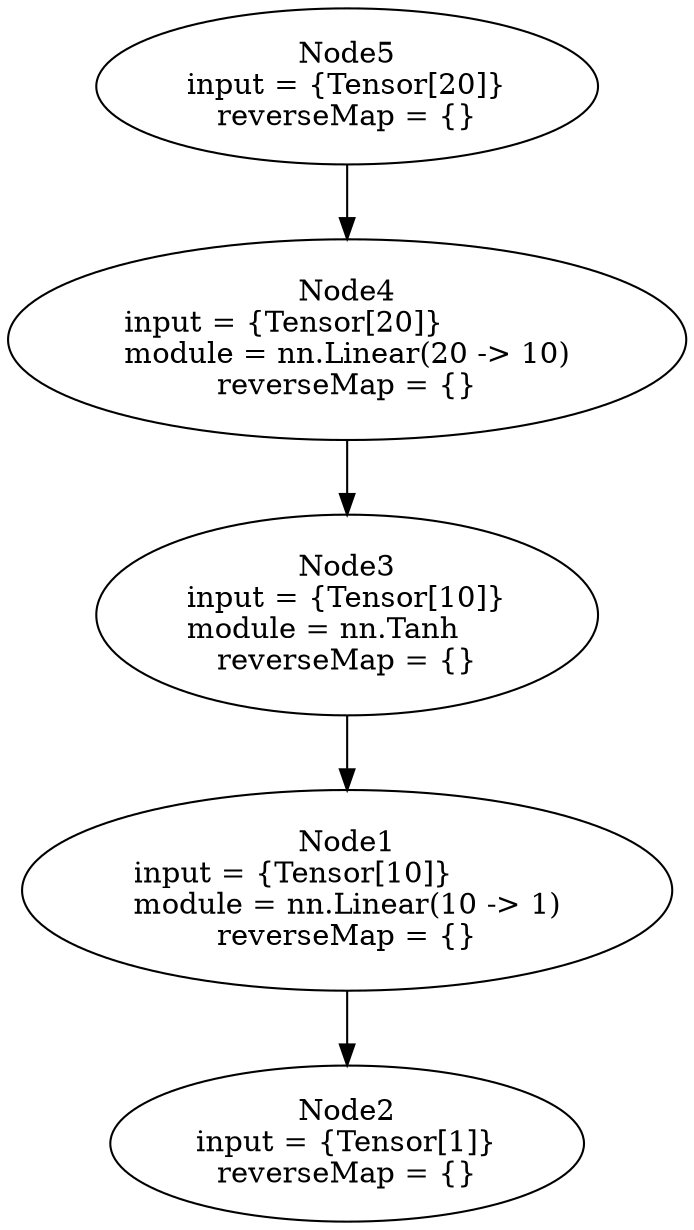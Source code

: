 digraph G {
	graph [bb="0,0,259.93,556.95"];
	node [label="\N",
		shape=oval
	];
	n1	 [height=1.2571,
		label="Node1\ninput = {Tensor[10]}\lmodule = nn.Linear(10 -> 1)\lreverseMap = {}",
		pos="129.97,151.97",
		tooltip="[test_graph.lua]:21_",
		width=3.4727];
	n2	 [height=0.98209,
		label="Node2\ninput = {Tensor[1]}\lreverseMap = {}",
		pos="129.97,35.355",
		tooltip="[[C]]:-1_",
		width=2.5011];
	n1 -> n2	 [pos="e,129.97,70.953 129.97,106.65 129.97,98.235 129.97,89.421 129.97,80.992"];
	n3	 [height=1.2571,
		label="Node3\ninput = {Tensor[10]}\lmodule = nn.Tanh\lreverseMap = {}",
		pos="129.97,278.48",
		tooltip="[test_graph.lua]:21_",
		width=2.6386];
	n3 -> n1	 [pos="e,129.97,197.25 129.97,232.88 129.97,224.64 129.97,215.96 129.97,207.47"];
	n4	 [height=1.2571,
		label="Node4\ninput = {Tensor[20]}\lmodule = nn.Linear(20 -> 10)\lreverseMap = {}",
		pos="129.97,404.98",
		tooltip="[test_graph.lua]:20_",
		width=3.6102];
	n4 -> n3	 [pos="e,129.97,323.76 129.97,359.39 129.97,351.15 129.97,342.47 129.97,333.98"];
	n5	 [height=0.98209,
		label="Node5\ninput = {Tensor[20]}\lreverseMap = {}",
		pos="129.97,521.6",
		tooltip="[[C]]:-1_",
		width=2.6386];
	n5 -> n4	 [pos="e,129.97,450.54 129.97,486.21 129.97,478.15 129.97,469.37 129.97,460.67"];
}
